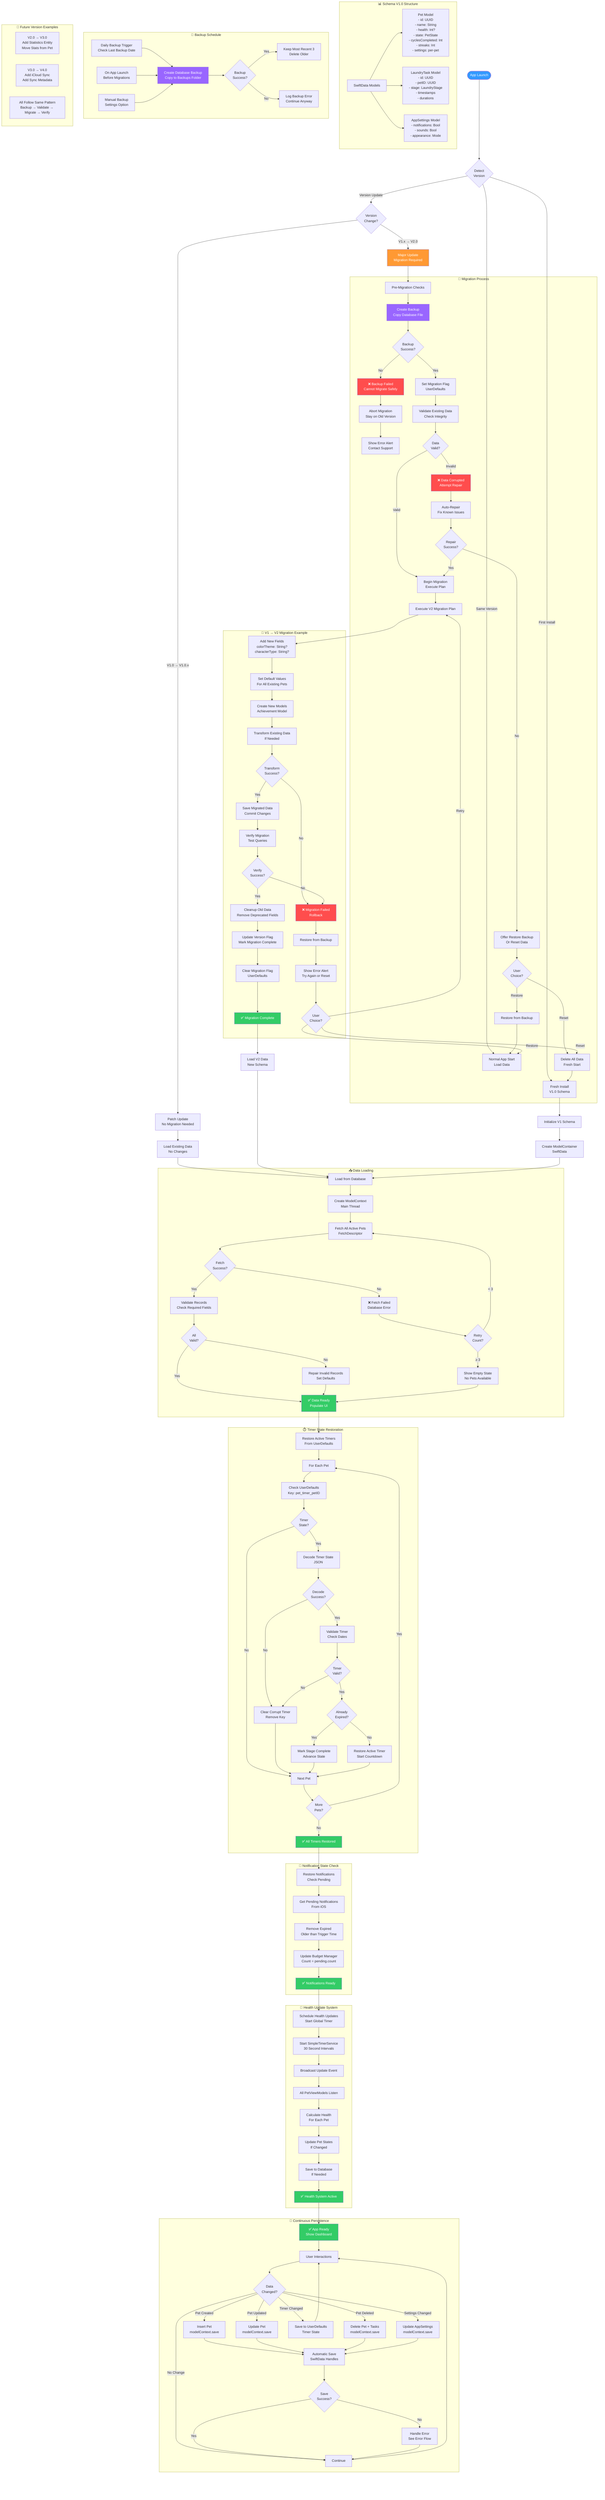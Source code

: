 graph TD
    AppLaunch([App Launch]) --> DetectVersion{Detect<br/>Version}
    
    DetectVersion -->|First Install| V1Install[Fresh Install<br/>V1.0 Schema]
    DetectVersion -->|Same Version| NormalStart[Normal App Start<br/>Load Data]
    DetectVersion -->|Version Update| VersionCheck{Version<br/>Change?}
    
    VersionCheck -->|V1.0 → V1.0.x| PatchUpdate[Patch Update<br/>No Migration Needed]
    VersionCheck -->|V1.x → V2.0| MajorMigration[Major Update<br/>Migration Required]
    
    V1Install --> InitSchema[Initialize V1 Schema]
    
    subgraph SchemaV1["📊 Schema V1.0 Structure"]
        V1Models[SwiftData Models]
        V1Pet[Pet Model<br/>- id: UUID<br/>- name: String<br/>- health: Int?<br/>- state: PetState<br/>- cyclesCompleted: Int<br/>- streaks: Int<br/>- settings: per-pet]
        V1Task[LaundryTask Model<br/>- id: UUID<br/>- petID: UUID<br/>- stage: LaundryStage<br/>- timestamps<br/>- durations]
        V1Settings[AppSettings Model<br/>- notifications: Bool<br/>- sounds: Bool<br/>- appearance: Mode]
        
        V1Models --> V1Pet
        V1Models --> V1Task
        V1Models --> V1Settings
    end
    
    InitSchema --> CreateContainer[Create ModelContainer<br/>SwiftData]
    PatchUpdate --> LoadExisting[Load Existing Data<br/>No Changes]
    
    MajorMigration --> PreMigration[Pre-Migration Checks]
    
    subgraph MigrationProcess["🔄 Migration Process"]
        PreMigration --> Backup[Create Backup<br/>Copy Database File]
        Backup --> BackupSuccess{Backup<br/>Success?}
        
        BackupSuccess -->|Yes| SetFlag[Set Migration Flag<br/>UserDefaults]
        BackupSuccess -->|No| BackupFail[❌ Backup Failed<br/>Cannot Migrate Safely]
        
        BackupFail --> AbortMigration[Abort Migration<br/>Stay on Old Version]
        AbortMigration --> ShowError1[Show Error Alert<br/>Contact Support]
        
        SetFlag --> ValidateData[Validate Existing Data<br/>Check Integrity]
        ValidateData --> DataValid{Data<br/>Valid?}
        
        DataValid -->|Valid| BeginMigration[Begin Migration<br/>Execute Plan]
        DataValid -->|Invalid| DataCorrupt[❌ Data Corrupted<br/>Attempt Repair]
        
        DataCorrupt --> RepairData[Auto-Repair<br/>Fix Known Issues]
        RepairData --> RepairSuccess{Repair<br/>Success?}
        
        RepairSuccess -->|Yes| BeginMigration
        RepairSuccess -->|No| OfferRollback[Offer Restore Backup<br/>Or Reset Data]
        
        OfferRollback --> UserDecision1{User<br/>Choice?}
        UserDecision1 -->|Restore| RestoreBackup1[Restore from Backup]
        UserDecision1 -->|Reset| ResetData[Delete All Data<br/>Fresh Start]
        
        RestoreBackup1 --> NormalStart
        ResetData --> V1Install
        
        BeginMigration --> V2Migration
    end
    
    subgraph V1toV2Migration["🔄 V1 → V2 Migration Example"]
        V2Migration[Execute V2 Migration Plan]
        
        V2Migration --> AddFields[Add New Fields<br/>colorTheme: String?<br/>characterType: String?]
        
        AddFields --> SetDefaults[Set Default Values<br/>For All Existing Pets]
        
        SetDefaults --> CreateNewModels[Create New Models<br/>Achievement Model]
        
        CreateNewModels --> TransformData[Transform Existing Data<br/>If Needed]
        
        TransformData --> ValidateTransform{Transform<br/>Success?}
        
        ValidateTransform -->|Yes| SaveMigrated[Save Migrated Data<br/>Commit Changes]
        ValidateTransform -->|No| MigrationError[❌ Migration Failed<br/>Rollback]
        
        MigrationError --> RestoreBackup2[Restore from Backup]
        RestoreBackup2 --> ShowError2[Show Error Alert<br/>Try Again or Reset]
        ShowError2 --> UserDecision2{User<br/>Choice?}
        
        UserDecision2 -->|Retry| V2Migration
        UserDecision2 -->|Restore| NormalStart
        UserDecision2 -->|Reset| ResetData
        
        SaveMigrated --> VerifyMigration[Verify Migration<br/>Test Queries]
        VerifyMigration --> VerifySuccess{Verify<br/>Success?}
        
        VerifySuccess -->|Yes| CleanupOld[Cleanup Old Data<br/>Remove Deprecated Fields]
        VerifySuccess -->|No| MigrationError
        
        CleanupOld --> UpdateVersion[Update Version Flag<br/>Mark Migration Complete]
        UpdateVersion --> ClearFlag[Clear Migration Flag<br/>UserDefaults]
        ClearFlag --> V2Complete[✅ Migration Complete]
    end
    
    V2Complete --> LoadMigrated[Load V2 Data<br/>New Schema]
    LoadExisting --> LoadData[Load from Database]
    LoadMigrated --> LoadData
    CreateContainer --> LoadData
    
    subgraph DataLoading["📥 Data Loading"]
        LoadData --> CreateContext[Create ModelContext<br/>Main Thread]
        CreateContext --> FetchPets[Fetch All Active Pets<br/>FetchDescriptor]
        FetchPets --> FetchSuccess{Fetch<br/>Success?}
        
        FetchSuccess -->|Yes| ValidateRecords[Validate Records<br/>Check Required Fields]
        FetchSuccess -->|No| FetchError[❌ Fetch Failed<br/>Database Error]
        
        FetchError --> RetryFetch{Retry<br/>Count?}
        RetryFetch -->|< 3| FetchPets
        RetryFetch -->|≥ 3| EmptyState[Show Empty State<br/>No Pets Available]
        
        ValidateRecords --> RecordsValid{All<br/>Valid?}
        RecordsValid -->|Yes| DataReady[✅ Data Ready<br/>Populate UI]
        RecordsValid -->|No| RepairRecords[Repair Invalid Records<br/>Set Defaults]
        
        RepairRecords --> DataReady
        EmptyState --> DataReady
    end
    
    DataReady --> RestoreTimers[Restore Active Timers<br/>From UserDefaults]
    
    subgraph TimerRestoration["⏱️ Timer State Restoration"]
        RestoreTimers --> ForEachPet[For Each Pet]
        ForEachPet --> CheckTimerKey[Check UserDefaults<br/>Key: pet_timer_petID]
        CheckTimerKey --> TimerExists{Timer<br/>State?}
        
        TimerExists -->|No| NextPet[Next Pet]
        TimerExists -->|Yes| DecodeTimer[Decode Timer State<br/>JSON]
        
        DecodeTimer --> DecodeOK{Decode<br/>Success?}
        DecodeOK -->|Yes| ValidateTimer[Validate Timer<br/>Check Dates]
        DecodeOK -->|No| ClearTimer[Clear Corrupt Timer<br/>Remove Key]
        
        ValidateTimer --> TimerValid{Timer<br/>Valid?}
        TimerValid -->|Yes| CheckExpired{Already<br/>Expired?}
        TimerValid -->|No| ClearTimer
        
        CheckExpired -->|Yes| CompleteImmediate[Mark Stage Complete<br/>Advance State]
        CheckExpired -->|No| RestoreActive[Restore Active Timer<br/>Start Countdown]
        
        ClearTimer --> NextPet
        CompleteImmediate --> NextPet
        RestoreActive --> NextPet
        
        NextPet --> MorePets{More<br/>Pets?}
        MorePets -->|Yes| ForEachPet
        MorePets -->|No| RestoreComplete[✅ All Timers Restored]
    end
    
    RestoreComplete --> RestoreNotifications[Restore Notifications<br/>Check Pending]
    
    subgraph NotificationRestoration["🔔 Notification State Check"]
        RestoreNotifications --> GetPending[Get Pending Notifications<br/>From iOS]
        GetPending --> CleanExpired[Remove Expired<br/>Older than Trigger Time]
        CleanExpired --> UpdateBudget[Update Budget Manager<br/>Count = pending.count]
        UpdateBudget --> NotifReady[✅ Notifications Ready]
    end
    
    NotifReady --> HealthUpdate[Schedule Health Updates<br/>Start Global Timer]
    
    subgraph HealthUpdateSystem["💚 Health Update System"]
        HealthUpdate --> StartGlobalTimer[Start SimpleTimerService<br/>30 Second Intervals]
        StartGlobalTimer --> Broadcast[Broadcast Update Event]
        Broadcast --> AllPets[All PetViewModels Listen]
        AllPets --> CalculateHealth[Calculate Health<br/>For Each Pet]
        CalculateHealth --> UpdateStates[Update Pet States<br/>If Changed]
        UpdateStates --> SaveChanges[Save to Database<br/>If Needed]
        SaveChanges --> HealthReady[✅ Health System Active]
    end
    
    HealthReady --> AppReady[✅ App Ready<br/>Show Dashboard]
    
    subgraph ContinuousPersistence["💾 Continuous Persistence"]
        AppReady --> UserInteraction[User Interactions]
        
        UserInteraction --> DataChange{Data<br/>Changed?}
        DataChange -->|Pet Created| SavePet[Insert Pet<br/>modelContext.save]
        DataChange -->|Pet Updated| UpdatePet[Update Pet<br/>modelContext.save]
        DataChange -->|Pet Deleted| DeletePet[Delete Pet + Tasks<br/>modelContext.save]
        DataChange -->|Timer Changed| SaveTimer[Save to UserDefaults<br/>Timer State]
        DataChange -->|Settings Changed| SaveSettings[Update AppSettings<br/>modelContext.save]
        DataChange -->|No Change| Continue[Continue]
        
        SavePet --> Autosave
        UpdatePet --> Autosave
        DeletePet --> Autosave
        SaveSettings --> Autosave
        SaveTimer --> UserInteraction
        
        Autosave[Automatic Save<br/>SwiftData Handles]
        Autosave --> SaveResult{Save<br/>Success?}
        SaveResult -->|Yes| Continue
        SaveResult -->|No| ErrorHandle[Handle Error<br/>See Error Flow]
        ErrorHandle --> Continue
        Continue --> UserInteraction
    end
    
    subgraph BackupSchedule["📅 Backup Schedule"]
        B1[Daily Backup Trigger<br/>Check Last Backup Date]
        B2[On App Launch<br/>Before Migrations]
        B3[Manual Backup<br/>Settings Option]
        
        B1 --> CreateBackup[Create Database Backup<br/>Copy to Backups Folder]
        B2 --> CreateBackup
        B3 --> CreateBackup
        
        CreateBackup --> BackupResult{Backup<br/>Success?}
        BackupResult -->|Yes| CleanOldBackups[Keep Most Recent 3<br/>Delete Older]
        BackupResult -->|No| LogBackupError[Log Backup Error<br/>Continue Anyway]
    end
    
    subgraph FutureVersions["🔮 Future Version Examples"]
        FV1[V2.0 → V3.0<br/>Add Statistics Entity<br/>Move Stats from Pet]
        FV2[V3.0 → V4.0<br/>Add iCloud Sync<br/>Add Sync Metadata]
        FV3[All Follow Same Pattern<br/>Backup → Validate → Migrate → Verify]
    end
    
    style AppLaunch fill:#3399FF,color:#fff
    style MajorMigration fill:#FF9933,color:#fff
    style Backup fill:#9966FF,color:#fff
    style BackupFail fill:#FF4D4D,color:#fff
    style DataCorrupt fill:#FF4D4D,color:#fff
    style MigrationError fill:#FF4D4D,color:#fff
    style V2Complete fill:#33CC66,color:#fff
    style DataReady fill:#33CC66,color:#fff
    style RestoreComplete fill:#33CC66,color:#fff
    style NotifReady fill:#33CC66,color:#fff
    style HealthReady fill:#33CC66,color:#fff
    style AppReady fill:#33CC66,color:#fff
    style CreateBackup fill:#9966FF,color:#fff